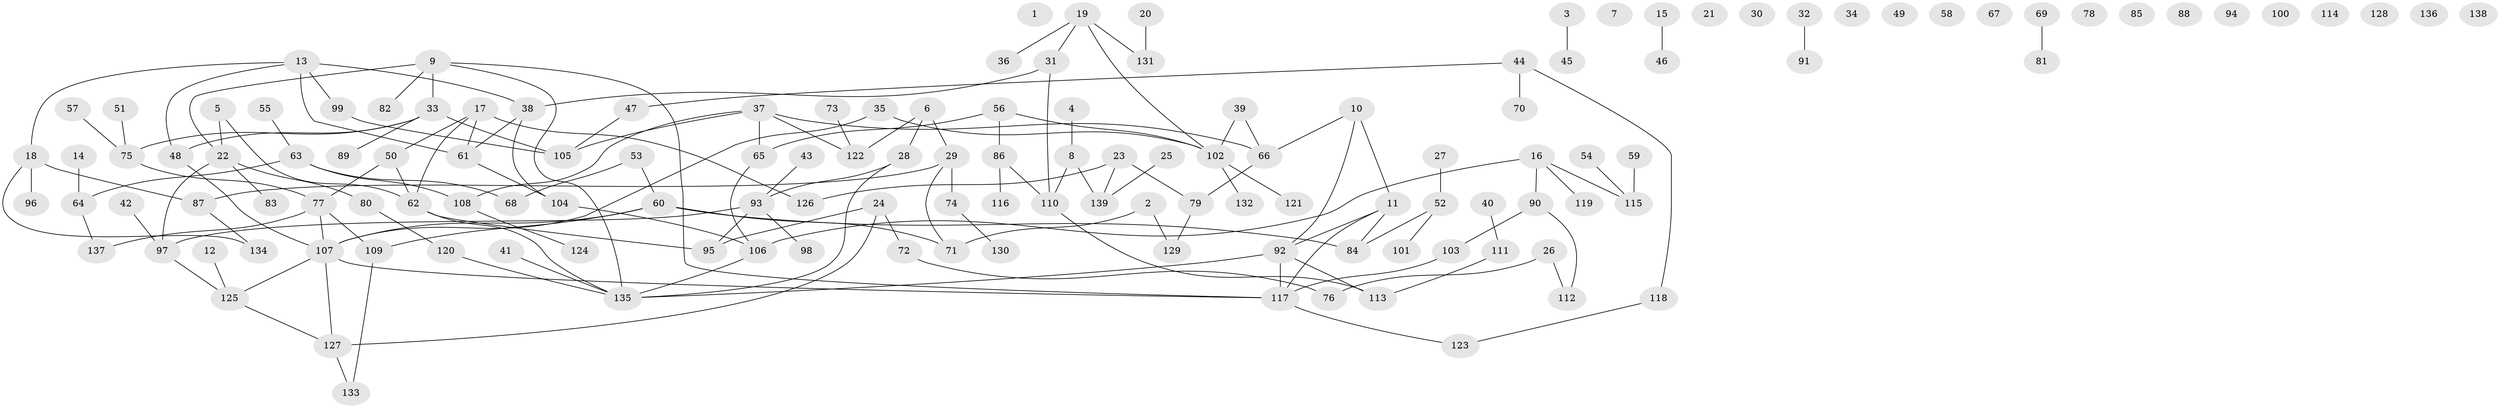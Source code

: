 // Generated by graph-tools (version 1.1) at 2025/49/03/09/25 03:49:03]
// undirected, 139 vertices, 158 edges
graph export_dot {
graph [start="1"]
  node [color=gray90,style=filled];
  1;
  2;
  3;
  4;
  5;
  6;
  7;
  8;
  9;
  10;
  11;
  12;
  13;
  14;
  15;
  16;
  17;
  18;
  19;
  20;
  21;
  22;
  23;
  24;
  25;
  26;
  27;
  28;
  29;
  30;
  31;
  32;
  33;
  34;
  35;
  36;
  37;
  38;
  39;
  40;
  41;
  42;
  43;
  44;
  45;
  46;
  47;
  48;
  49;
  50;
  51;
  52;
  53;
  54;
  55;
  56;
  57;
  58;
  59;
  60;
  61;
  62;
  63;
  64;
  65;
  66;
  67;
  68;
  69;
  70;
  71;
  72;
  73;
  74;
  75;
  76;
  77;
  78;
  79;
  80;
  81;
  82;
  83;
  84;
  85;
  86;
  87;
  88;
  89;
  90;
  91;
  92;
  93;
  94;
  95;
  96;
  97;
  98;
  99;
  100;
  101;
  102;
  103;
  104;
  105;
  106;
  107;
  108;
  109;
  110;
  111;
  112;
  113;
  114;
  115;
  116;
  117;
  118;
  119;
  120;
  121;
  122;
  123;
  124;
  125;
  126;
  127;
  128;
  129;
  130;
  131;
  132;
  133;
  134;
  135;
  136;
  137;
  138;
  139;
  2 -- 71;
  2 -- 129;
  3 -- 45;
  4 -- 8;
  5 -- 22;
  5 -- 62;
  6 -- 28;
  6 -- 29;
  6 -- 122;
  8 -- 110;
  8 -- 139;
  9 -- 22;
  9 -- 33;
  9 -- 82;
  9 -- 117;
  9 -- 135;
  10 -- 11;
  10 -- 66;
  10 -- 92;
  11 -- 84;
  11 -- 92;
  11 -- 117;
  12 -- 125;
  13 -- 18;
  13 -- 38;
  13 -- 48;
  13 -- 61;
  13 -- 99;
  14 -- 64;
  15 -- 46;
  16 -- 90;
  16 -- 106;
  16 -- 115;
  16 -- 119;
  17 -- 50;
  17 -- 61;
  17 -- 62;
  17 -- 126;
  18 -- 87;
  18 -- 96;
  18 -- 134;
  19 -- 31;
  19 -- 36;
  19 -- 102;
  19 -- 131;
  20 -- 131;
  22 -- 80;
  22 -- 83;
  22 -- 97;
  23 -- 79;
  23 -- 126;
  23 -- 139;
  24 -- 72;
  24 -- 95;
  24 -- 127;
  25 -- 139;
  26 -- 76;
  26 -- 112;
  27 -- 52;
  28 -- 93;
  28 -- 135;
  29 -- 71;
  29 -- 74;
  29 -- 87;
  31 -- 38;
  31 -- 110;
  32 -- 91;
  33 -- 48;
  33 -- 75;
  33 -- 89;
  33 -- 105;
  35 -- 102;
  35 -- 107;
  37 -- 65;
  37 -- 66;
  37 -- 105;
  37 -- 108;
  37 -- 122;
  38 -- 61;
  38 -- 104;
  39 -- 66;
  39 -- 102;
  40 -- 111;
  41 -- 135;
  42 -- 97;
  43 -- 93;
  44 -- 47;
  44 -- 70;
  44 -- 118;
  47 -- 105;
  48 -- 107;
  50 -- 62;
  50 -- 77;
  51 -- 75;
  52 -- 84;
  52 -- 101;
  53 -- 60;
  53 -- 68;
  54 -- 115;
  55 -- 63;
  56 -- 65;
  56 -- 86;
  56 -- 102;
  57 -- 75;
  59 -- 115;
  60 -- 71;
  60 -- 84;
  60 -- 107;
  60 -- 109;
  61 -- 104;
  62 -- 95;
  62 -- 135;
  63 -- 64;
  63 -- 68;
  63 -- 108;
  64 -- 137;
  65 -- 106;
  66 -- 79;
  69 -- 81;
  72 -- 76;
  73 -- 122;
  74 -- 130;
  75 -- 77;
  77 -- 107;
  77 -- 109;
  77 -- 137;
  79 -- 129;
  80 -- 120;
  86 -- 110;
  86 -- 116;
  87 -- 134;
  90 -- 103;
  90 -- 112;
  92 -- 113;
  92 -- 117;
  92 -- 135;
  93 -- 95;
  93 -- 97;
  93 -- 98;
  97 -- 125;
  99 -- 105;
  102 -- 121;
  102 -- 132;
  103 -- 117;
  104 -- 106;
  106 -- 135;
  107 -- 117;
  107 -- 125;
  107 -- 127;
  108 -- 124;
  109 -- 133;
  110 -- 113;
  111 -- 113;
  117 -- 123;
  118 -- 123;
  120 -- 135;
  125 -- 127;
  127 -- 133;
}

